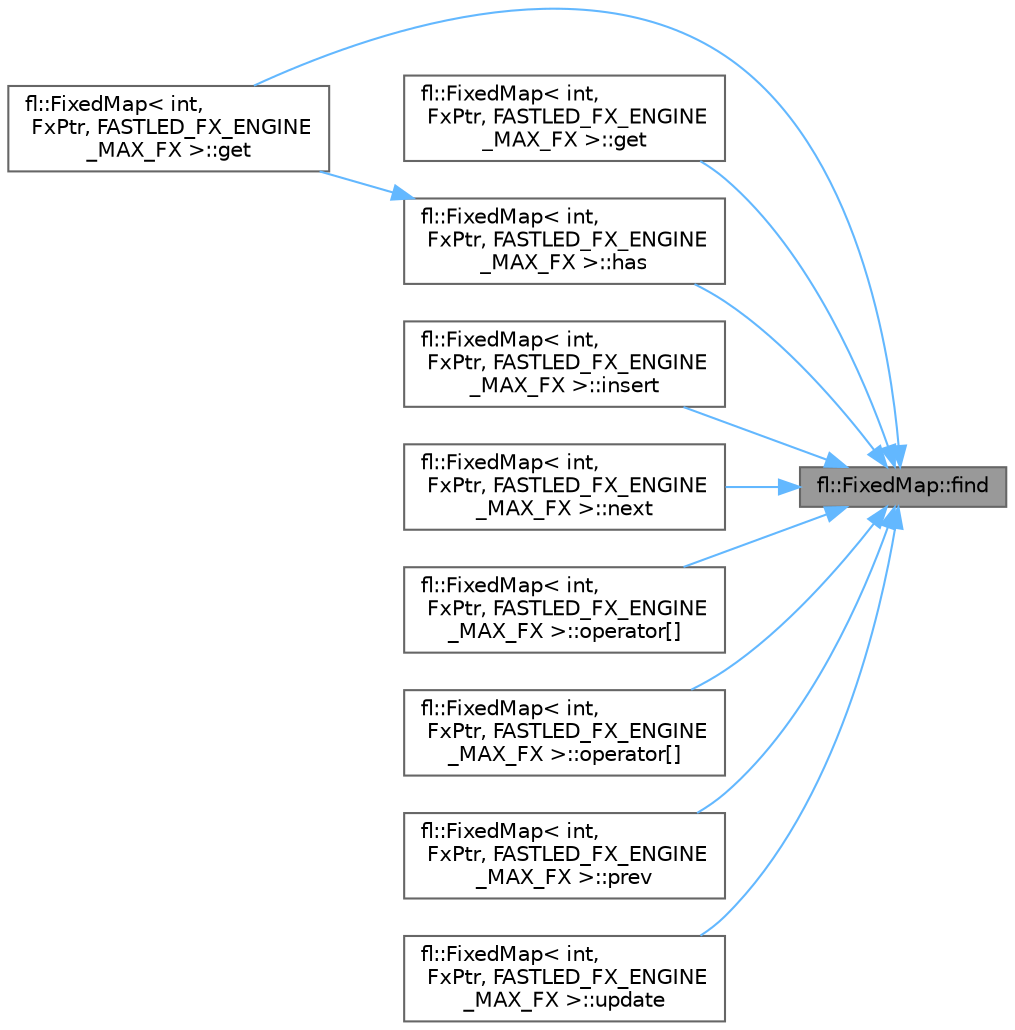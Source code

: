 digraph "fl::FixedMap::find"
{
 // INTERACTIVE_SVG=YES
 // LATEX_PDF_SIZE
  bgcolor="transparent";
  edge [fontname=Helvetica,fontsize=10,labelfontname=Helvetica,labelfontsize=10];
  node [fontname=Helvetica,fontsize=10,shape=box,height=0.2,width=0.4];
  rankdir="RL";
  Node1 [id="Node000001",label="fl::FixedMap::find",height=0.2,width=0.4,color="gray40", fillcolor="grey60", style="filled", fontcolor="black",tooltip=" "];
  Node1 -> Node2 [id="edge1_Node000001_Node000002",dir="back",color="steelblue1",style="solid",tooltip=" "];
  Node2 [id="Node000002",label="fl::FixedMap\< int,\l FxPtr, FASTLED_FX_ENGINE\l_MAX_FX \>::get",height=0.2,width=0.4,color="grey40", fillcolor="white", style="filled",URL="$d2/df3/classfl_1_1_fixed_map_aad1402bd34a5c134fa39bc0593ffd5ba.html#aad1402bd34a5c134fa39bc0593ffd5ba",tooltip=" "];
  Node1 -> Node3 [id="edge2_Node000001_Node000003",dir="back",color="steelblue1",style="solid",tooltip=" "];
  Node3 [id="Node000003",label="fl::FixedMap\< int,\l FxPtr, FASTLED_FX_ENGINE\l_MAX_FX \>::get",height=0.2,width=0.4,color="grey40", fillcolor="white", style="filled",URL="$d2/df3/classfl_1_1_fixed_map_ac2c703c3d250cdb2c30101766c1810d6.html#ac2c703c3d250cdb2c30101766c1810d6",tooltip=" "];
  Node1 -> Node4 [id="edge3_Node000001_Node000004",dir="back",color="steelblue1",style="solid",tooltip=" "];
  Node4 [id="Node000004",label="fl::FixedMap\< int,\l FxPtr, FASTLED_FX_ENGINE\l_MAX_FX \>::has",height=0.2,width=0.4,color="grey40", fillcolor="white", style="filled",URL="$d2/df3/classfl_1_1_fixed_map_a460e3d43563610531faa13038b8f3682.html#a460e3d43563610531faa13038b8f3682",tooltip=" "];
  Node4 -> Node2 [id="edge4_Node000004_Node000002",dir="back",color="steelblue1",style="solid",tooltip=" "];
  Node1 -> Node5 [id="edge5_Node000001_Node000005",dir="back",color="steelblue1",style="solid",tooltip=" "];
  Node5 [id="Node000005",label="fl::FixedMap\< int,\l FxPtr, FASTLED_FX_ENGINE\l_MAX_FX \>::insert",height=0.2,width=0.4,color="grey40", fillcolor="white", style="filled",URL="$d2/df3/classfl_1_1_fixed_map_a0c2f74febc0761d26128a3a63d225cf2.html#a0c2f74febc0761d26128a3a63d225cf2",tooltip=" "];
  Node1 -> Node6 [id="edge6_Node000001_Node000006",dir="back",color="steelblue1",style="solid",tooltip=" "];
  Node6 [id="Node000006",label="fl::FixedMap\< int,\l FxPtr, FASTLED_FX_ENGINE\l_MAX_FX \>::next",height=0.2,width=0.4,color="grey40", fillcolor="white", style="filled",URL="$d2/df3/classfl_1_1_fixed_map_a86e9680f024d9fb7a7fa9f96a90f4a1e.html#a86e9680f024d9fb7a7fa9f96a90f4a1e",tooltip=" "];
  Node1 -> Node7 [id="edge7_Node000001_Node000007",dir="back",color="steelblue1",style="solid",tooltip=" "];
  Node7 [id="Node000007",label="fl::FixedMap\< int,\l FxPtr, FASTLED_FX_ENGINE\l_MAX_FX \>::operator[]",height=0.2,width=0.4,color="grey40", fillcolor="white", style="filled",URL="$d2/df3/classfl_1_1_fixed_map_a5c2aef379d79a375b2dd6ed22bef7beb.html#a5c2aef379d79a375b2dd6ed22bef7beb",tooltip=" "];
  Node1 -> Node8 [id="edge8_Node000001_Node000008",dir="back",color="steelblue1",style="solid",tooltip=" "];
  Node8 [id="Node000008",label="fl::FixedMap\< int,\l FxPtr, FASTLED_FX_ENGINE\l_MAX_FX \>::operator[]",height=0.2,width=0.4,color="grey40", fillcolor="white", style="filled",URL="$d2/df3/classfl_1_1_fixed_map_aa32e21164660946c105d35b3d20ee3bc.html#aa32e21164660946c105d35b3d20ee3bc",tooltip=" "];
  Node1 -> Node9 [id="edge9_Node000001_Node000009",dir="back",color="steelblue1",style="solid",tooltip=" "];
  Node9 [id="Node000009",label="fl::FixedMap\< int,\l FxPtr, FASTLED_FX_ENGINE\l_MAX_FX \>::prev",height=0.2,width=0.4,color="grey40", fillcolor="white", style="filled",URL="$d2/df3/classfl_1_1_fixed_map_a35706a466e8c68cf3c5e9b8c94f8e17d.html#a35706a466e8c68cf3c5e9b8c94f8e17d",tooltip=" "];
  Node1 -> Node10 [id="edge10_Node000001_Node000010",dir="back",color="steelblue1",style="solid",tooltip=" "];
  Node10 [id="Node000010",label="fl::FixedMap\< int,\l FxPtr, FASTLED_FX_ENGINE\l_MAX_FX \>::update",height=0.2,width=0.4,color="grey40", fillcolor="white", style="filled",URL="$d2/df3/classfl_1_1_fixed_map_aa0d6bdcd0a910553c308d92c6ead41b0.html#aa0d6bdcd0a910553c308d92c6ead41b0",tooltip=" "];
}

